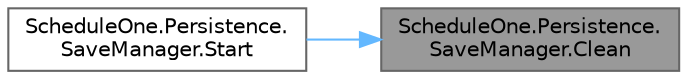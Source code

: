 digraph "ScheduleOne.Persistence.SaveManager.Clean"
{
 // LATEX_PDF_SIZE
  bgcolor="transparent";
  edge [fontname=Helvetica,fontsize=10,labelfontname=Helvetica,labelfontsize=10];
  node [fontname=Helvetica,fontsize=10,shape=box,height=0.2,width=0.4];
  rankdir="RL";
  Node1 [id="Node000001",label="ScheduleOne.Persistence.\lSaveManager.Clean",height=0.2,width=0.4,color="gray40", fillcolor="grey60", style="filled", fontcolor="black",tooltip=" "];
  Node1 -> Node2 [id="edge1_Node000001_Node000002",dir="back",color="steelblue1",style="solid",tooltip=" "];
  Node2 [id="Node000002",label="ScheduleOne.Persistence.\lSaveManager.Start",height=0.2,width=0.4,color="grey40", fillcolor="white", style="filled",URL="$class_schedule_one_1_1_persistence_1_1_save_manager.html#abc3097940de1da0ad7c71d793dff7e5a",tooltip=" "];
}
